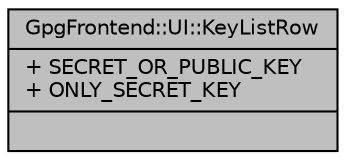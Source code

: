 digraph "GpgFrontend::UI::KeyListRow"
{
 // INTERACTIVE_SVG=YES
 // LATEX_PDF_SIZE
  edge [fontname="Helvetica",fontsize="10",labelfontname="Helvetica",labelfontsize="10"];
  node [fontname="Helvetica",fontsize="10",shape=record];
  Node1 [label="{GpgFrontend::UI::KeyListRow\n|+ SECRET_OR_PUBLIC_KEY\l+ ONLY_SECRET_KEY\l|}",height=0.2,width=0.4,color="black", fillcolor="grey75", style="filled", fontcolor="black",tooltip=" "];
}
